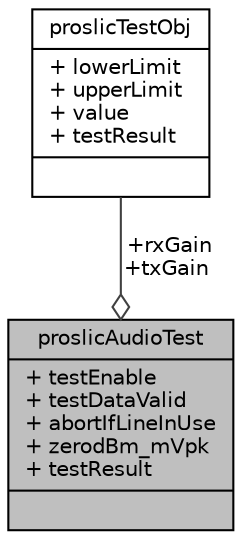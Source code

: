digraph "proslicAudioTest"
{
  edge [fontname="Helvetica",fontsize="10",labelfontname="Helvetica",labelfontsize="10"];
  node [fontname="Helvetica",fontsize="10",shape=record];
  Node1 [label="{proslicAudioTest\n|+ testEnable\l+ testDataValid\l+ abortIfLineInUse\l+ zerodBm_mVpk\l+ testResult\l|}",height=0.2,width=0.4,color="black", fillcolor="grey75", style="filled", fontcolor="black"];
  Node2 -> Node1 [color="grey25",fontsize="10",style="solid",label=" +rxGain\n+txGain" ,arrowhead="odiamond",fontname="Helvetica"];
  Node2 [label="{proslicTestObj\n|+ lowerLimit\l+ upperLimit\l+ value\l+ testResult\l|}",height=0.2,width=0.4,color="black", fillcolor="white", style="filled",URL="$structproslic_test_obj.html"];
}
